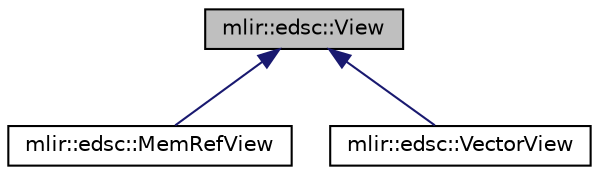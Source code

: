 digraph "mlir::edsc::View"
{
  bgcolor="transparent";
  edge [fontname="Helvetica",fontsize="10",labelfontname="Helvetica",labelfontsize="10"];
  node [fontname="Helvetica",fontsize="10",shape=record];
  Node0 [label="mlir::edsc::View",height=0.2,width=0.4,color="black", fillcolor="grey75", style="filled", fontcolor="black"];
  Node0 -> Node1 [dir="back",color="midnightblue",fontsize="10",style="solid",fontname="Helvetica"];
  Node1 [label="mlir::edsc::MemRefView",height=0.2,width=0.4,color="black",URL="$classmlir_1_1edsc_1_1MemRefView.html",tooltip="A MemRefView represents the information required to step through a MemRef. "];
  Node0 -> Node2 [dir="back",color="midnightblue",fontsize="10",style="solid",fontname="Helvetica"];
  Node2 [label="mlir::edsc::VectorView",height=0.2,width=0.4,color="black",URL="$classmlir_1_1edsc_1_1VectorView.html",tooltip="A VectorView represents the information required to step through a Vector accessing each scalar eleme..."];
}
